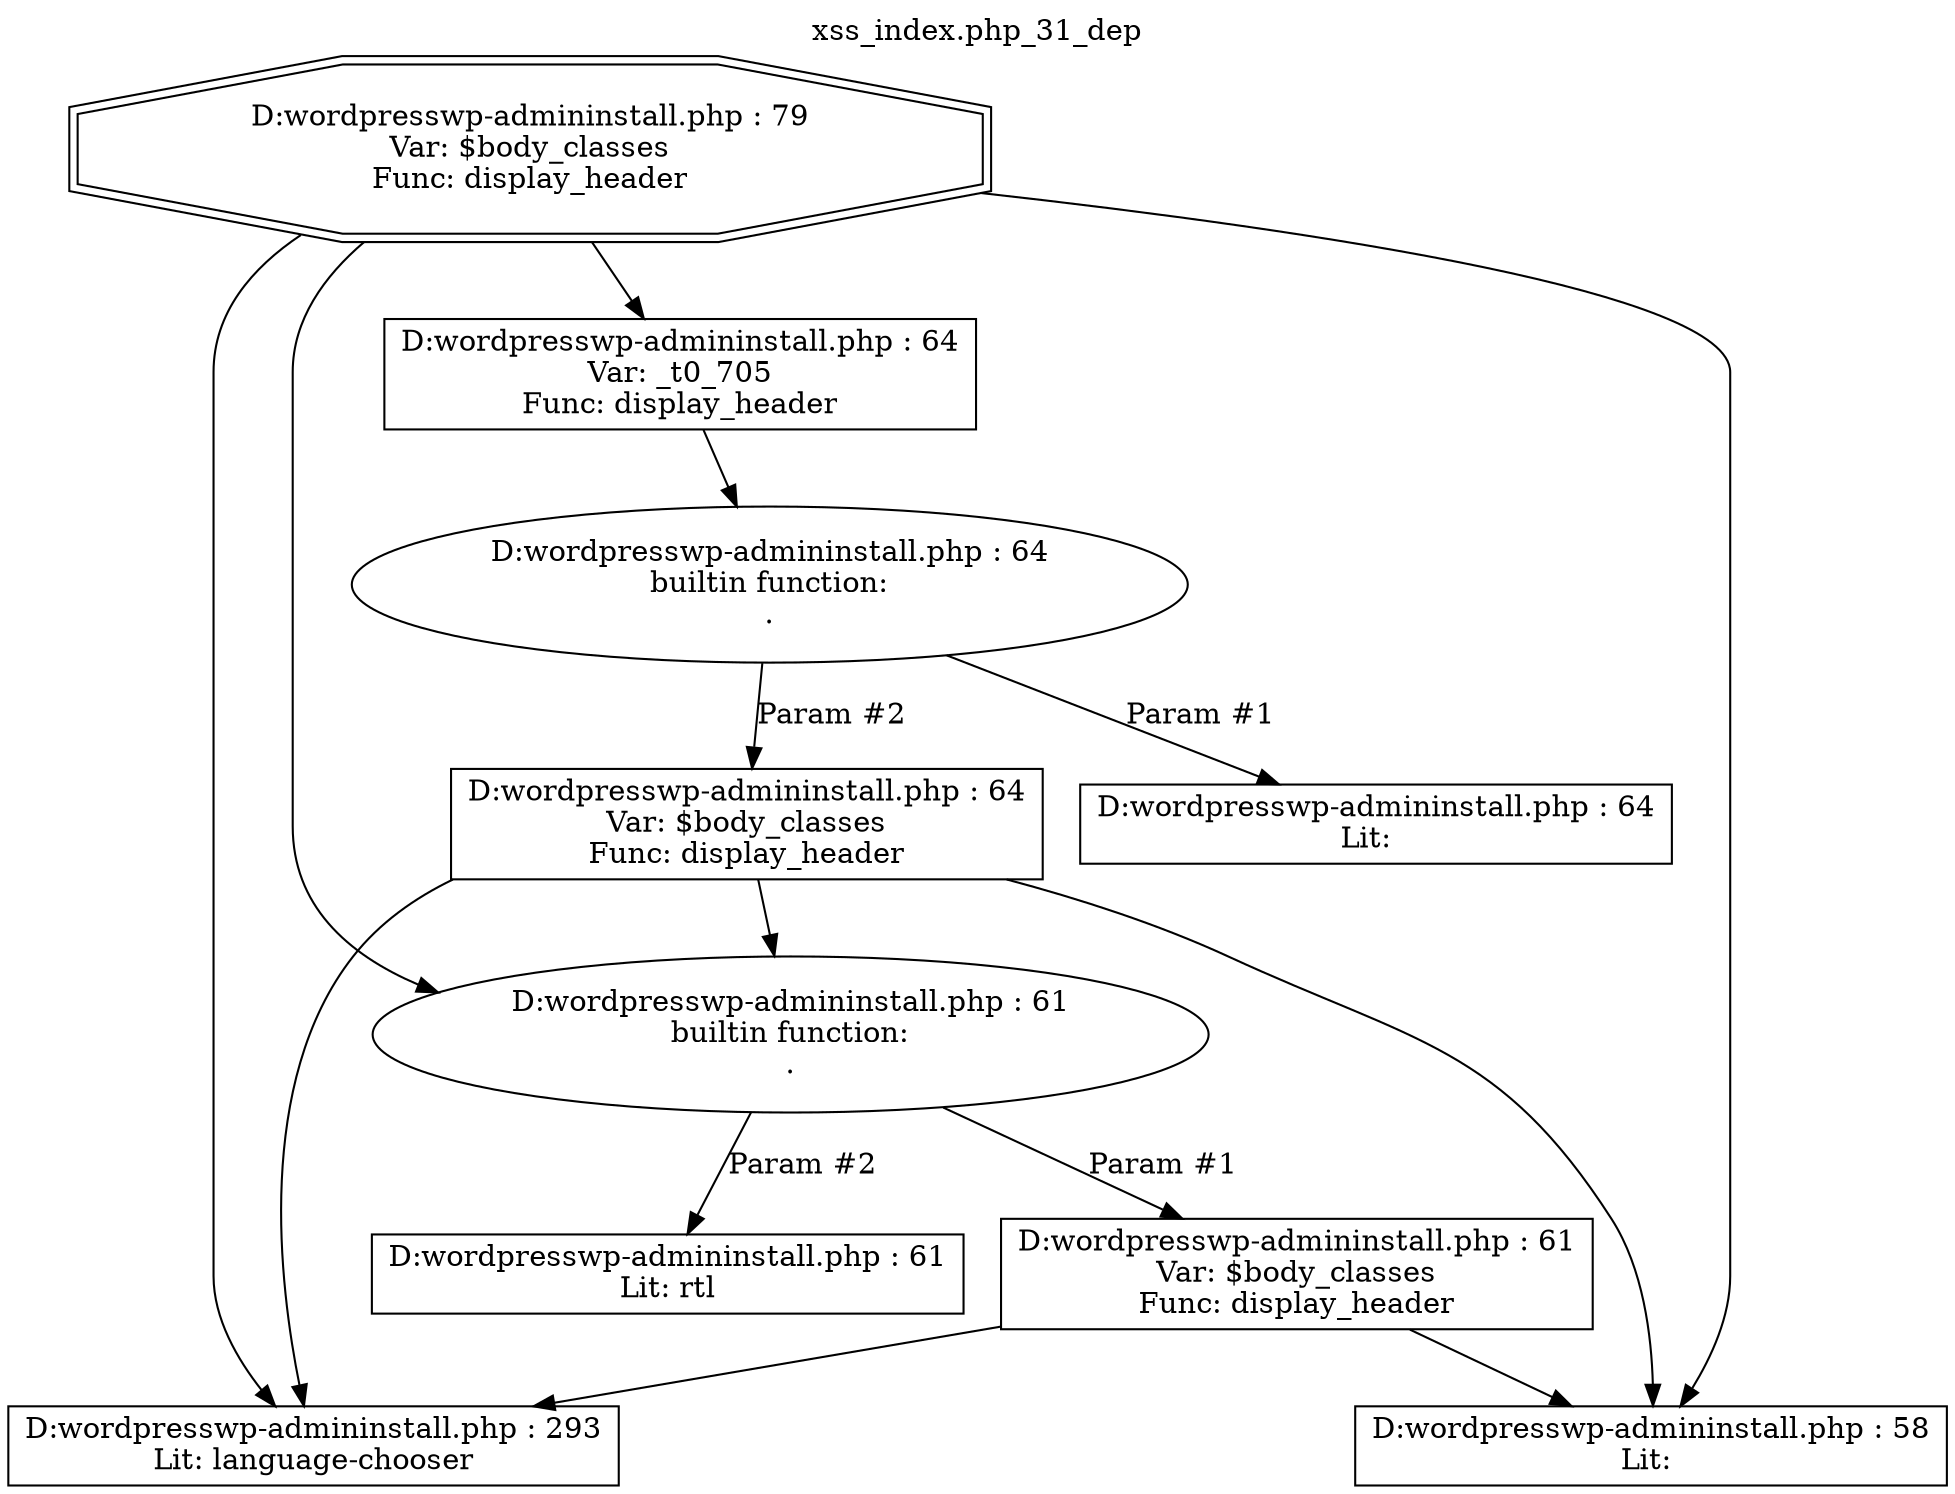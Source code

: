 digraph cfg {
  label="xss_index.php_31_dep";
  labelloc=t;
  n1 [shape=doubleoctagon, label="D:\wordpress\wp-admin\install.php : 79\nVar: $body_classes\nFunc: display_header\n"];
  n2 [shape=box, label="D:\wordpress\wp-admin\install.php : 293\nLit: language-chooser\n"];
  n3 [shape=box, label="D:\wordpress\wp-admin\install.php : 58\nLit: \n"];
  n4 [shape=ellipse, label="D:\wordpress\wp-admin\install.php : 61\nbuiltin function:\n.\n"];
  n5 [shape=box, label="D:\wordpress\wp-admin\install.php : 61\nVar: $body_classes\nFunc: display_header\n"];
  n6 [shape=box, label="D:\wordpress\wp-admin\install.php : 61\nLit: rtl\n"];
  n7 [shape=box, label="D:\wordpress\wp-admin\install.php : 64\nVar: _t0_705\nFunc: display_header\n"];
  n8 [shape=ellipse, label="D:\wordpress\wp-admin\install.php : 64\nbuiltin function:\n.\n"];
  n9 [shape=box, label="D:\wordpress\wp-admin\install.php : 64\nLit:  \n"];
  n10 [shape=box, label="D:\wordpress\wp-admin\install.php : 64\nVar: $body_classes\nFunc: display_header\n"];
  n1 -> n2;
  n1 -> n3;
  n1 -> n4;
  n1 -> n7;
  n5 -> n2;
  n5 -> n3;
  n4 -> n5[label="Param #1"];
  n4 -> n6[label="Param #2"];
  n7 -> n8;
  n8 -> n9[label="Param #1"];
  n8 -> n10[label="Param #2"];
  n10 -> n2;
  n10 -> n3;
  n10 -> n4;
}
